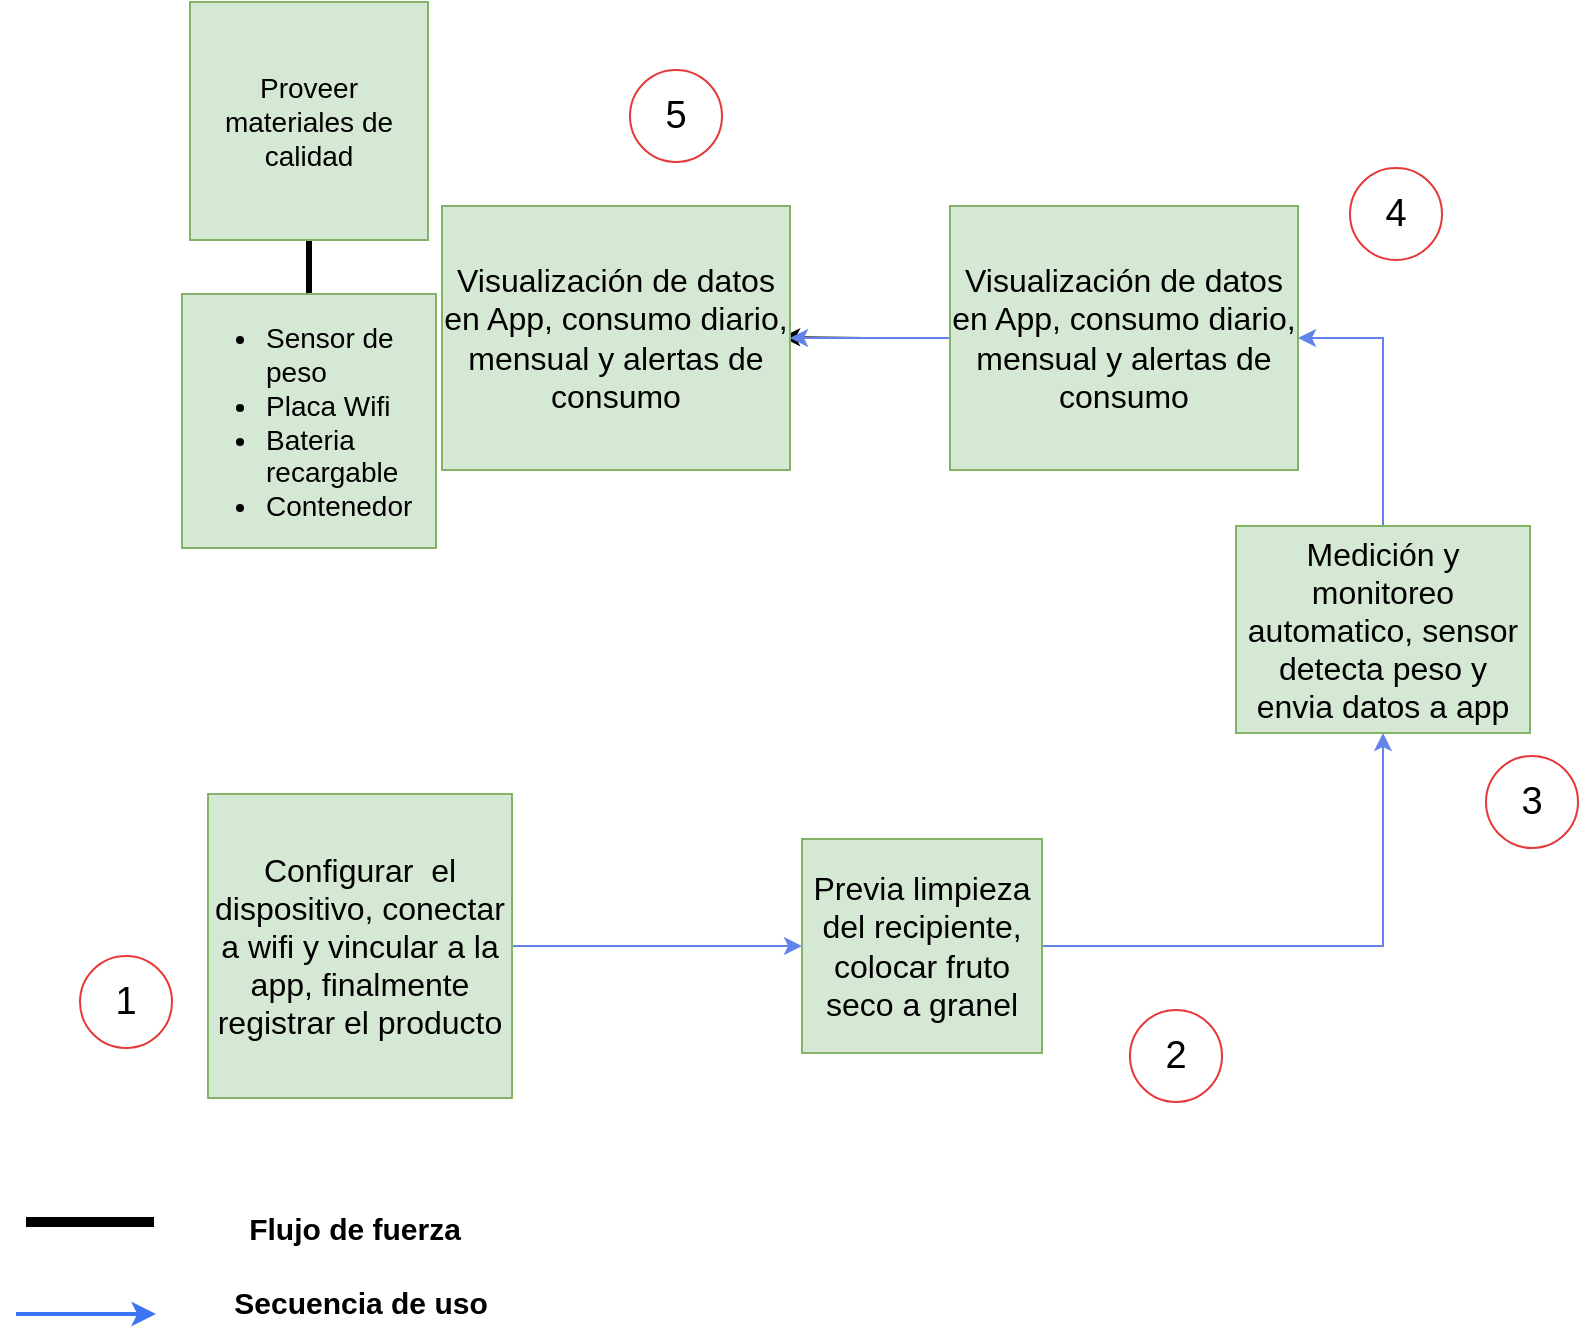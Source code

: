 <mxfile version="26.2.14">
  <diagram name="Página-1" id="1X0_Ec793GvwDymV32Ux">
    <mxGraphModel dx="1246" dy="627" grid="0" gridSize="10" guides="1" tooltips="1" connect="1" arrows="1" fold="1" page="1" pageScale="1" pageWidth="1169" pageHeight="827" math="0" shadow="0">
      <root>
        <mxCell id="0" />
        <mxCell id="1" parent="0" />
        <mxCell id="ovzpAfmYLOpZnLP-KOeR-3" value="" style="edgeStyle=orthogonalEdgeStyle;rounded=0;orthogonalLoop=1;jettySize=auto;html=1;endArrow=none;startFill=0;strokeWidth=3;" edge="1" parent="1" source="ovzpAfmYLOpZnLP-KOeR-1" target="ovzpAfmYLOpZnLP-KOeR-2">
          <mxGeometry relative="1" as="geometry" />
        </mxCell>
        <mxCell id="ovzpAfmYLOpZnLP-KOeR-1" value="&lt;font style=&quot;font-size: 14px;&quot;&gt;Proveer materiales de calidad&lt;/font&gt;" style="whiteSpace=wrap;html=1;aspect=fixed;fillColor=#d5e8d4;strokeColor=#82b366;fontFamily=Helvetica;" vertex="1" parent="1">
          <mxGeometry x="245" y="56" width="119" height="119" as="geometry" />
        </mxCell>
        <mxCell id="ovzpAfmYLOpZnLP-KOeR-2" value="&lt;ul&gt;&lt;li&gt;Sensor de peso&lt;/li&gt;&lt;li&gt;Placa Wifi&lt;/li&gt;&lt;li&gt;Bateria recargable&lt;/li&gt;&lt;li&gt;Contenedor&lt;/li&gt;&lt;/ul&gt;" style="whiteSpace=wrap;html=1;aspect=fixed;fillColor=#d5e8d4;strokeColor=#82b366;align=left;fontSize=14;fontFamily=Helvetica;" vertex="1" parent="1">
          <mxGeometry x="241" y="202" width="127" height="127" as="geometry" />
        </mxCell>
        <mxCell id="ovzpAfmYLOpZnLP-KOeR-6" value="" style="edgeStyle=orthogonalEdgeStyle;rounded=0;orthogonalLoop=1;jettySize=auto;html=1;strokeColor=light-dark(#6183ea, #ededed);" edge="1" parent="1" source="ovzpAfmYLOpZnLP-KOeR-4" target="ovzpAfmYLOpZnLP-KOeR-5">
          <mxGeometry relative="1" as="geometry" />
        </mxCell>
        <mxCell id="ovzpAfmYLOpZnLP-KOeR-4" value="Configurar&amp;nbsp; el dispositivo, conectar a wifi y vincular a la app, finalmente registrar el producto" style="whiteSpace=wrap;html=1;aspect=fixed;fillColor=#d5e8d4;strokeColor=#82b366;fontSize=16;fontFamily=Helvetica;" vertex="1" parent="1">
          <mxGeometry x="254" y="452" width="152" height="152" as="geometry" />
        </mxCell>
        <mxCell id="ovzpAfmYLOpZnLP-KOeR-8" value="" style="edgeStyle=orthogonalEdgeStyle;rounded=0;orthogonalLoop=1;jettySize=auto;html=1;strokeColor=light-dark(#6183ea, #ededed);" edge="1" parent="1" source="ovzpAfmYLOpZnLP-KOeR-5" target="ovzpAfmYLOpZnLP-KOeR-7">
          <mxGeometry relative="1" as="geometry" />
        </mxCell>
        <mxCell id="ovzpAfmYLOpZnLP-KOeR-5" value="Previa limpieza del recipiente, colocar fruto seco a granel" style="whiteSpace=wrap;html=1;fontSize=16;fillColor=#d5e8d4;strokeColor=#82b366;" vertex="1" parent="1">
          <mxGeometry x="551" y="474.5" width="120" height="107" as="geometry" />
        </mxCell>
        <mxCell id="ovzpAfmYLOpZnLP-KOeR-10" value="" style="edgeStyle=orthogonalEdgeStyle;rounded=0;orthogonalLoop=1;jettySize=auto;html=1;entryX=1;entryY=0.5;entryDx=0;entryDy=0;strokeColor=light-dark(#6183ea, #ededed);" edge="1" parent="1" source="ovzpAfmYLOpZnLP-KOeR-7" target="ovzpAfmYLOpZnLP-KOeR-9">
          <mxGeometry relative="1" as="geometry" />
        </mxCell>
        <mxCell id="ovzpAfmYLOpZnLP-KOeR-7" value="Medición y monitoreo automatico, sensor detecta peso y envia datos a app" style="whiteSpace=wrap;html=1;fontSize=16;fillColor=#d5e8d4;strokeColor=#82b366;" vertex="1" parent="1">
          <mxGeometry x="768" y="318" width="147" height="103.5" as="geometry" />
        </mxCell>
        <mxCell id="ovzpAfmYLOpZnLP-KOeR-12" value="" style="edgeStyle=orthogonalEdgeStyle;rounded=0;orthogonalLoop=1;jettySize=auto;html=1;" edge="1" parent="1" source="ovzpAfmYLOpZnLP-KOeR-9" target="ovzpAfmYLOpZnLP-KOeR-11">
          <mxGeometry relative="1" as="geometry" />
        </mxCell>
        <mxCell id="ovzpAfmYLOpZnLP-KOeR-25" value="" style="edgeStyle=orthogonalEdgeStyle;rounded=0;orthogonalLoop=1;jettySize=auto;html=1;strokeColor=light-dark(#6183ea, #ededed);" edge="1" parent="1" source="ovzpAfmYLOpZnLP-KOeR-9" target="ovzpAfmYLOpZnLP-KOeR-24">
          <mxGeometry relative="1" as="geometry" />
        </mxCell>
        <mxCell id="ovzpAfmYLOpZnLP-KOeR-9" value="Visualización de datos en App, consumo diario, mensual y alertas de consumo" style="whiteSpace=wrap;html=1;fontSize=16;fillColor=#d5e8d4;strokeColor=#82b366;" vertex="1" parent="1">
          <mxGeometry x="625" y="158" width="174" height="132" as="geometry" />
        </mxCell>
        <mxCell id="ovzpAfmYLOpZnLP-KOeR-11" value="Producto listo para uso continuo" style="whiteSpace=wrap;html=1;fontSize=16;fillColor=#d5e8d4;strokeColor=#82b366;" vertex="1" parent="1">
          <mxGeometry x="421" y="177" width="120" height="93" as="geometry" />
        </mxCell>
        <mxCell id="ovzpAfmYLOpZnLP-KOeR-13" value="1" style="ellipse;whiteSpace=wrap;html=1;aspect=fixed;strokeColor=light-dark(#e53838, #ededed);fontSize=19;" vertex="1" parent="1">
          <mxGeometry x="190" y="533" width="46" height="46" as="geometry" />
        </mxCell>
        <mxCell id="ovzpAfmYLOpZnLP-KOeR-15" value="2" style="ellipse;whiteSpace=wrap;html=1;aspect=fixed;strokeColor=light-dark(#e53838, #ededed);fontSize=19;" vertex="1" parent="1">
          <mxGeometry x="715" y="560" width="46" height="46" as="geometry" />
        </mxCell>
        <mxCell id="ovzpAfmYLOpZnLP-KOeR-16" value="3" style="ellipse;whiteSpace=wrap;html=1;aspect=fixed;strokeColor=light-dark(#e53838, #ededed);fontSize=19;" vertex="1" parent="1">
          <mxGeometry x="893" y="433" width="46" height="46" as="geometry" />
        </mxCell>
        <mxCell id="ovzpAfmYLOpZnLP-KOeR-17" value="4" style="ellipse;whiteSpace=wrap;html=1;aspect=fixed;strokeColor=light-dark(#e53838, #ededed);fontSize=19;" vertex="1" parent="1">
          <mxGeometry x="825" y="139" width="46" height="46" as="geometry" />
        </mxCell>
        <mxCell id="ovzpAfmYLOpZnLP-KOeR-18" value="5" style="ellipse;whiteSpace=wrap;html=1;aspect=fixed;strokeColor=light-dark(#e53838, #ededed);fontSize=19;" vertex="1" parent="1">
          <mxGeometry x="465" y="90" width="46" height="46" as="geometry" />
        </mxCell>
        <mxCell id="ovzpAfmYLOpZnLP-KOeR-19" value="" style="endArrow=none;html=1;rounded=0;strokeWidth=5;" edge="1" parent="1">
          <mxGeometry width="50" height="50" relative="1" as="geometry">
            <mxPoint x="163" y="666" as="sourcePoint" />
            <mxPoint x="227" y="666" as="targetPoint" />
          </mxGeometry>
        </mxCell>
        <mxCell id="ovzpAfmYLOpZnLP-KOeR-20" value="&lt;b&gt;&lt;font style=&quot;font-size: 15px;&quot;&gt;Flujo de fuerza&lt;/font&gt;&lt;/b&gt;" style="text;html=1;align=center;verticalAlign=middle;whiteSpace=wrap;rounded=0;" vertex="1" parent="1">
          <mxGeometry x="257" y="654" width="141" height="30" as="geometry" />
        </mxCell>
        <mxCell id="ovzpAfmYLOpZnLP-KOeR-22" value="" style="endArrow=classic;html=1;rounded=0;strokeWidth=2;strokeColor=light-dark(#3d74f5, #ededed);" edge="1" parent="1">
          <mxGeometry width="50" height="50" relative="1" as="geometry">
            <mxPoint x="158" y="712" as="sourcePoint" />
            <mxPoint x="228" y="712" as="targetPoint" />
          </mxGeometry>
        </mxCell>
        <mxCell id="ovzpAfmYLOpZnLP-KOeR-23" value="&lt;b&gt;&lt;font style=&quot;font-size: 15px;&quot;&gt;Secuencia de uso&lt;/font&gt;&lt;/b&gt;" style="text;html=1;align=center;verticalAlign=middle;whiteSpace=wrap;rounded=0;" vertex="1" parent="1">
          <mxGeometry x="260" y="691" width="141" height="30" as="geometry" />
        </mxCell>
        <mxCell id="ovzpAfmYLOpZnLP-KOeR-24" value="Visualización de datos en App, consumo diario, mensual y alertas de consumo" style="whiteSpace=wrap;html=1;fontSize=16;fillColor=#d5e8d4;strokeColor=#82b366;" vertex="1" parent="1">
          <mxGeometry x="371" y="158" width="174" height="132" as="geometry" />
        </mxCell>
      </root>
    </mxGraphModel>
  </diagram>
</mxfile>
